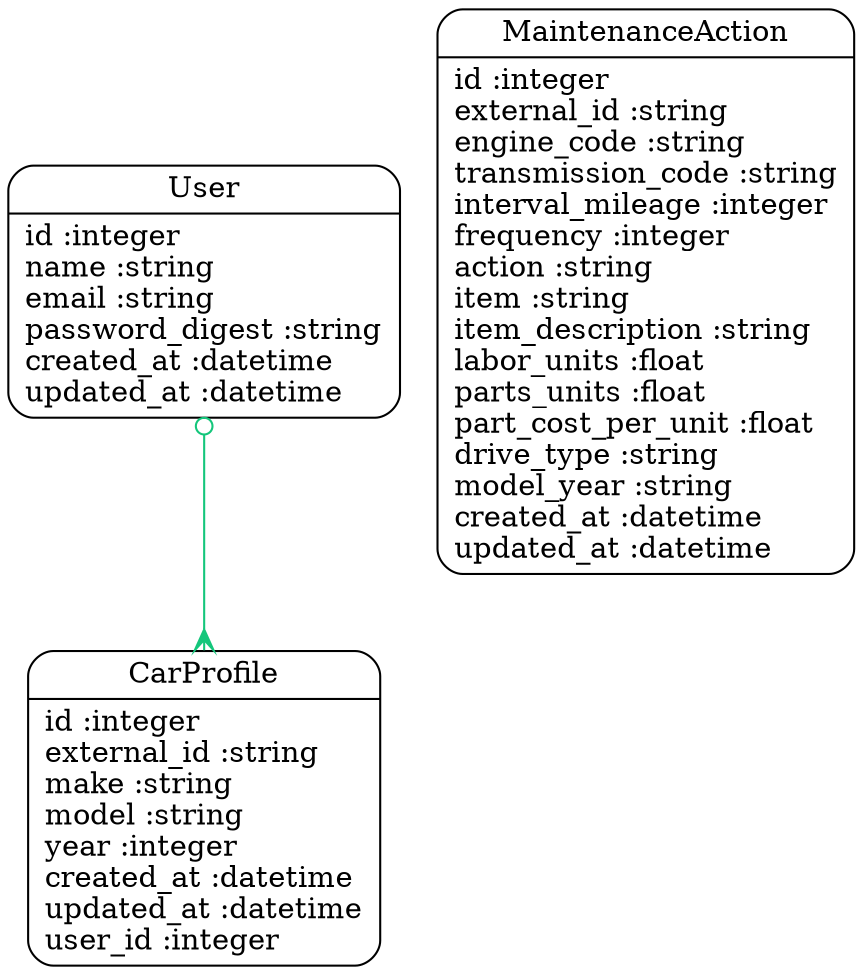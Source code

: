 digraph models_diagram {
	graph[overlap=false, splines=true]
	"CarProfile" [shape=Mrecord, label="{CarProfile|id :integer\lexternal_id :string\lmake :string\lmodel :string\lyear :integer\lcreated_at :datetime\lupdated_at :datetime\luser_id :integer\l}"]
	"MaintenanceAction" [shape=Mrecord, label="{MaintenanceAction|id :integer\lexternal_id :string\lengine_code :string\ltransmission_code :string\linterval_mileage :integer\lfrequency :integer\laction :string\litem :string\litem_description :string\llabor_units :float\lparts_units :float\lpart_cost_per_unit :float\ldrive_type :string\lmodel_year :string\lcreated_at :datetime\lupdated_at :datetime\l}"]
	"User" [shape=Mrecord, label="{User|id :integer\lname :string\lemail :string\lpassword_digest :string\lcreated_at :datetime\lupdated_at :datetime\l}"]
	"User" -> "CarProfile" [arrowtail=odot, arrowhead=crow, dir=both color="#14C67B"]
}
